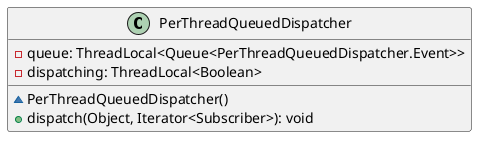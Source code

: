 @startuml

    class PerThreadQueuedDispatcher {
        -queue: ThreadLocal<Queue<PerThreadQueuedDispatcher.Event>>
        -dispatching: ThreadLocal<Boolean>
        ~PerThreadQueuedDispatcher()
        +dispatch(Object, Iterator<Subscriber>): void
    }

@enduml
